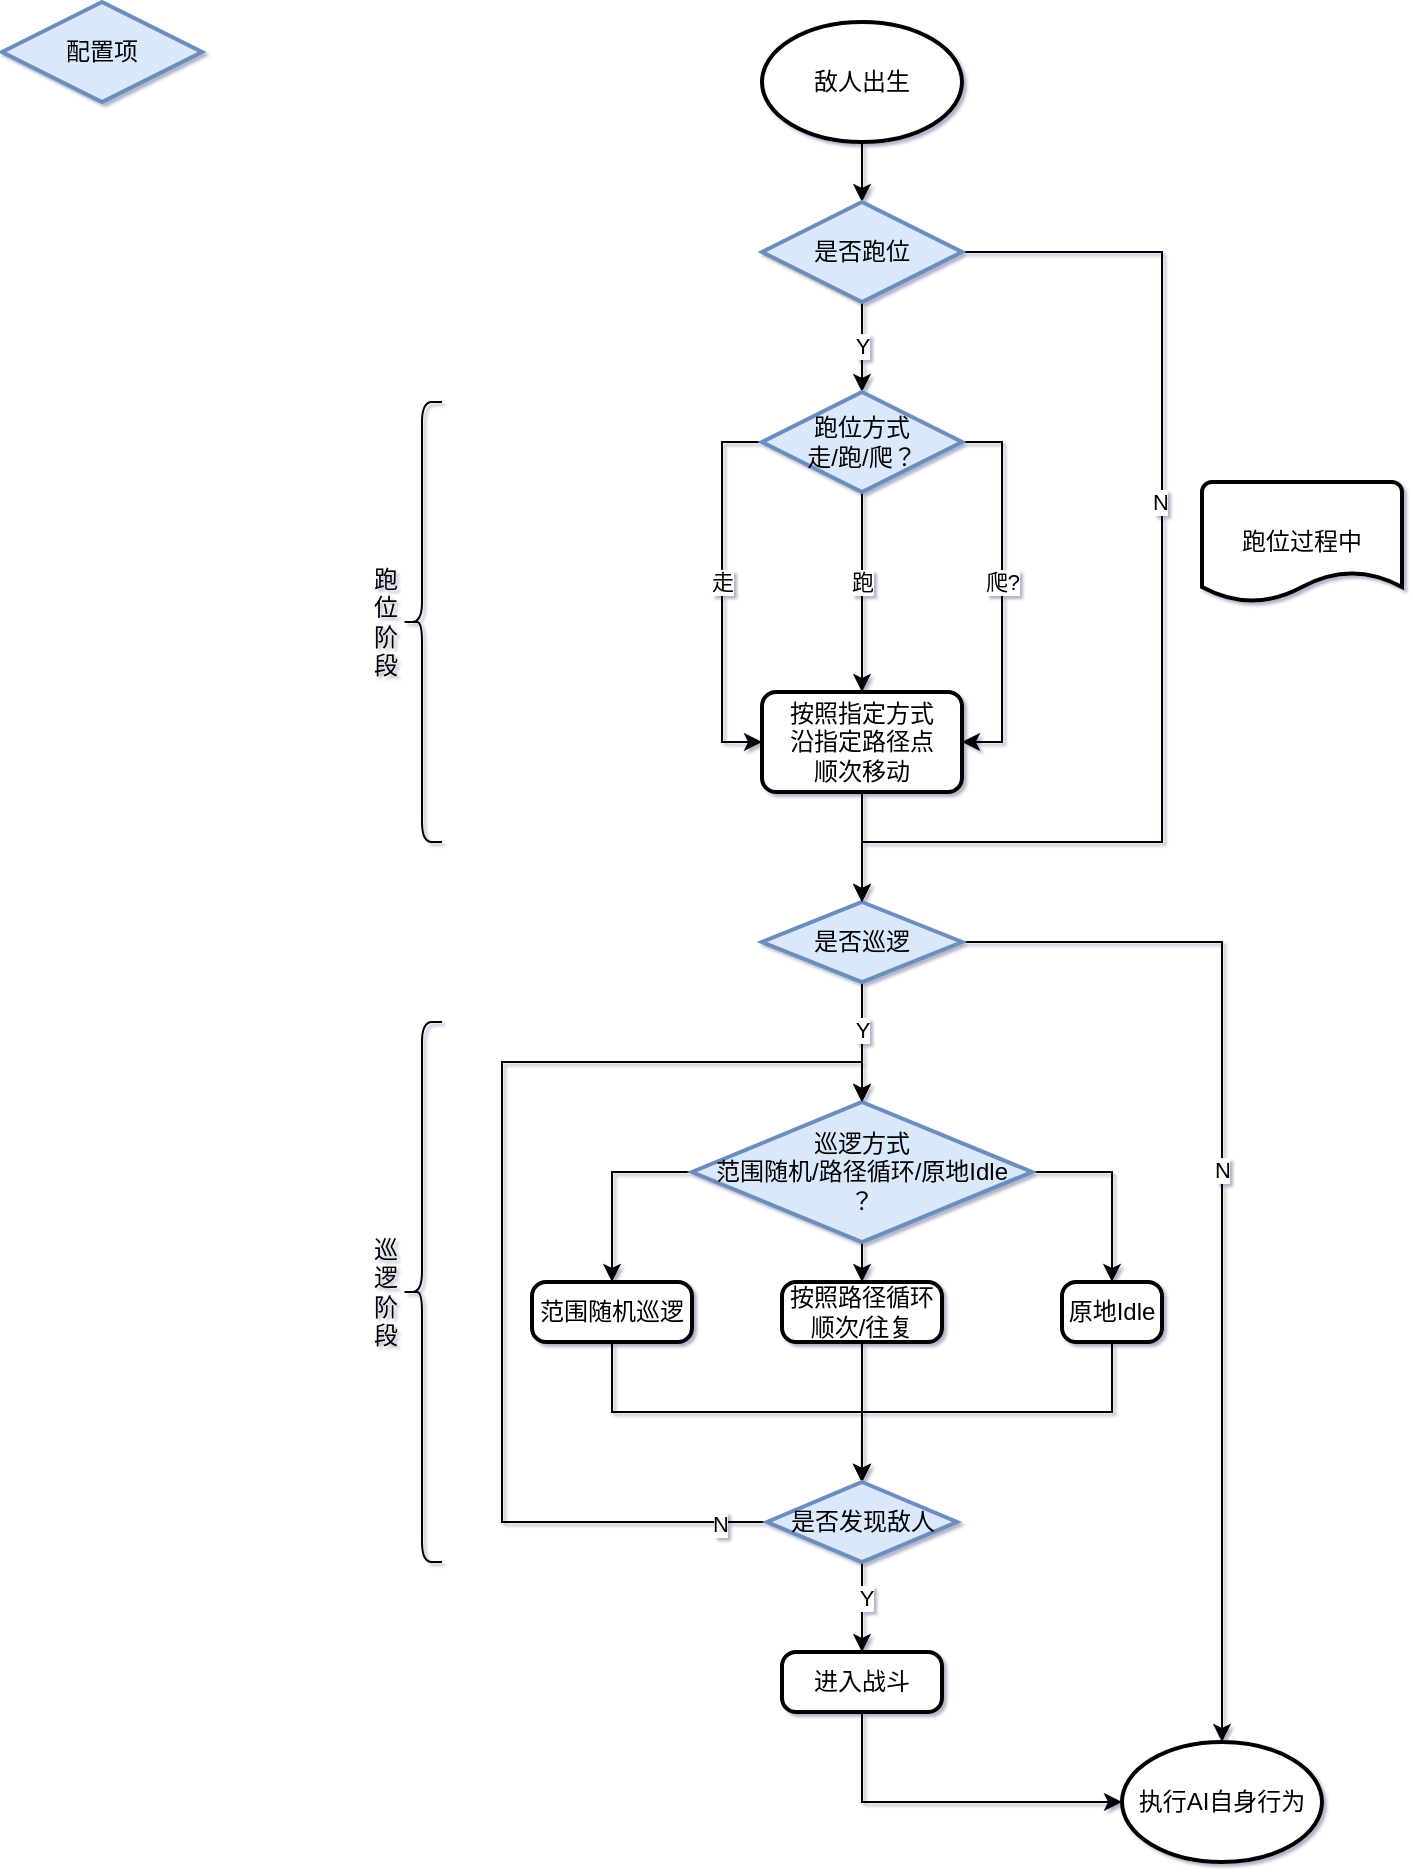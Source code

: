 <mxfile version="21.7.2" type="github">
  <diagram name="第 1 页" id="qsnWlvJeW-6cO8qMe_v3">
    <mxGraphModel dx="2128" dy="1337" grid="1" gridSize="10" guides="1" tooltips="1" connect="1" arrows="1" fold="1" page="0" pageScale="1" pageWidth="827" pageHeight="1169" background="none" math="0" shadow="1">
      <root>
        <mxCell id="0" />
        <mxCell id="1" parent="0" />
        <mxCell id="zA4d7zvXf4YAbisD_RFX-3" style="edgeStyle=orthogonalEdgeStyle;rounded=0;orthogonalLoop=1;jettySize=auto;html=1;exitX=0.5;exitY=1;exitDx=0;exitDy=0;exitPerimeter=0;entryX=0.5;entryY=0;entryDx=0;entryDy=0;entryPerimeter=0;" parent="1" source="zA4d7zvXf4YAbisD_RFX-1" target="zA4d7zvXf4YAbisD_RFX-9" edge="1">
          <mxGeometry relative="1" as="geometry">
            <mxPoint x="300" as="targetPoint" />
          </mxGeometry>
        </mxCell>
        <mxCell id="zA4d7zvXf4YAbisD_RFX-1" value="敌人出生" style="strokeWidth=2;html=1;shape=mxgraph.flowchart.start_1;whiteSpace=wrap;" parent="1" vertex="1">
          <mxGeometry x="250" y="-110" width="100" height="60" as="geometry" />
        </mxCell>
        <mxCell id="zA4d7zvXf4YAbisD_RFX-27" style="edgeStyle=orthogonalEdgeStyle;rounded=0;orthogonalLoop=1;jettySize=auto;html=1;exitX=0.5;exitY=1;exitDx=0;exitDy=0;exitPerimeter=0;entryX=0.5;entryY=0;entryDx=0;entryDy=0;entryPerimeter=0;" parent="1" source="zA4d7zvXf4YAbisD_RFX-6" target="zA4d7zvXf4YAbisD_RFX-26" edge="1">
          <mxGeometry relative="1" as="geometry" />
        </mxCell>
        <mxCell id="zA4d7zvXf4YAbisD_RFX-28" value="Y" style="edgeLabel;html=1;align=center;verticalAlign=middle;resizable=0;points=[];" parent="zA4d7zvXf4YAbisD_RFX-27" vertex="1" connectable="0">
          <mxGeometry x="-0.209" relative="1" as="geometry">
            <mxPoint as="offset" />
          </mxGeometry>
        </mxCell>
        <mxCell id="zA4d7zvXf4YAbisD_RFX-30" style="edgeStyle=orthogonalEdgeStyle;rounded=0;orthogonalLoop=1;jettySize=auto;html=1;exitX=1;exitY=0.5;exitDx=0;exitDy=0;exitPerimeter=0;entryX=0.5;entryY=0;entryDx=0;entryDy=0;entryPerimeter=0;" parent="1" source="zA4d7zvXf4YAbisD_RFX-6" target="zA4d7zvXf4YAbisD_RFX-29" edge="1">
          <mxGeometry relative="1" as="geometry" />
        </mxCell>
        <mxCell id="zA4d7zvXf4YAbisD_RFX-31" value="N" style="edgeLabel;html=1;align=center;verticalAlign=middle;resizable=0;points=[];" parent="zA4d7zvXf4YAbisD_RFX-30" vertex="1" connectable="0">
          <mxGeometry x="-0.469" y="-1" relative="1" as="geometry">
            <mxPoint x="1" y="103" as="offset" />
          </mxGeometry>
        </mxCell>
        <mxCell id="zA4d7zvXf4YAbisD_RFX-6" value="是否巡逻" style="strokeWidth=2;html=1;shape=mxgraph.flowchart.decision;whiteSpace=wrap;fillColor=#dae8fc;strokeColor=#6c8ebf;" parent="1" vertex="1">
          <mxGeometry x="250" y="330" width="100" height="40" as="geometry" />
        </mxCell>
        <mxCell id="zA4d7zvXf4YAbisD_RFX-10" style="edgeStyle=orthogonalEdgeStyle;rounded=0;orthogonalLoop=1;jettySize=auto;html=1;exitX=0.5;exitY=1;exitDx=0;exitDy=0;exitPerimeter=0;entryX=0.5;entryY=0;entryDx=0;entryDy=0;entryPerimeter=0;" parent="1" source="zA4d7zvXf4YAbisD_RFX-9" target="zA4d7zvXf4YAbisD_RFX-15" edge="1">
          <mxGeometry relative="1" as="geometry">
            <mxPoint x="300" y="160" as="targetPoint" />
          </mxGeometry>
        </mxCell>
        <mxCell id="zA4d7zvXf4YAbisD_RFX-13" value="Y" style="edgeLabel;html=1;align=center;verticalAlign=middle;resizable=0;points=[];" parent="zA4d7zvXf4YAbisD_RFX-10" vertex="1" connectable="0">
          <mxGeometry x="0.136" y="3" relative="1" as="geometry">
            <mxPoint x="-3" y="-4" as="offset" />
          </mxGeometry>
        </mxCell>
        <mxCell id="zA4d7zvXf4YAbisD_RFX-20" style="edgeStyle=orthogonalEdgeStyle;rounded=0;orthogonalLoop=1;jettySize=auto;html=1;exitX=1;exitY=0.5;exitDx=0;exitDy=0;exitPerimeter=0;entryX=0.5;entryY=0;entryDx=0;entryDy=0;entryPerimeter=0;" parent="1" source="zA4d7zvXf4YAbisD_RFX-9" target="zA4d7zvXf4YAbisD_RFX-6" edge="1">
          <mxGeometry relative="1" as="geometry">
            <Array as="points">
              <mxPoint x="450" y="5" />
              <mxPoint x="450" y="300" />
              <mxPoint x="300" y="300" />
            </Array>
          </mxGeometry>
        </mxCell>
        <mxCell id="zA4d7zvXf4YAbisD_RFX-21" value="N" style="edgeLabel;html=1;align=center;verticalAlign=middle;resizable=0;points=[];" parent="zA4d7zvXf4YAbisD_RFX-20" vertex="1" connectable="0">
          <mxGeometry x="-0.901" y="2" relative="1" as="geometry">
            <mxPoint x="70" y="127" as="offset" />
          </mxGeometry>
        </mxCell>
        <mxCell id="zA4d7zvXf4YAbisD_RFX-9" value="是否跑位" style="strokeWidth=2;html=1;shape=mxgraph.flowchart.decision;whiteSpace=wrap;fillColor=#dae8fc;strokeColor=#6c8ebf;" parent="1" vertex="1">
          <mxGeometry x="250" y="-20" width="100" height="50" as="geometry" />
        </mxCell>
        <mxCell id="zA4d7zvXf4YAbisD_RFX-22" style="edgeStyle=orthogonalEdgeStyle;rounded=0;orthogonalLoop=1;jettySize=auto;html=1;exitX=0.5;exitY=1;exitDx=0;exitDy=0;" parent="1" source="zA4d7zvXf4YAbisD_RFX-14" target="zA4d7zvXf4YAbisD_RFX-6" edge="1">
          <mxGeometry relative="1" as="geometry" />
        </mxCell>
        <mxCell id="zA4d7zvXf4YAbisD_RFX-14" value="按照指定方式&lt;br&gt;沿指定路径点&lt;br&gt;顺次移动" style="rounded=1;whiteSpace=wrap;html=1;absoluteArcSize=1;arcSize=14;strokeWidth=2;" parent="1" vertex="1">
          <mxGeometry x="250" y="225" width="100" height="50" as="geometry" />
        </mxCell>
        <mxCell id="zA4d7zvXf4YAbisD_RFX-16" style="edgeStyle=orthogonalEdgeStyle;rounded=0;orthogonalLoop=1;jettySize=auto;html=1;exitX=0;exitY=0.5;exitDx=0;exitDy=0;exitPerimeter=0;entryX=0;entryY=0.5;entryDx=0;entryDy=0;" parent="1" source="zA4d7zvXf4YAbisD_RFX-15" target="zA4d7zvXf4YAbisD_RFX-14" edge="1">
          <mxGeometry relative="1" as="geometry" />
        </mxCell>
        <mxCell id="zA4d7zvXf4YAbisD_RFX-23" value="走" style="edgeLabel;html=1;align=center;verticalAlign=middle;resizable=0;points=[];" parent="zA4d7zvXf4YAbisD_RFX-16" vertex="1" connectable="0">
          <mxGeometry relative="1" as="geometry">
            <mxPoint y="-5" as="offset" />
          </mxGeometry>
        </mxCell>
        <mxCell id="zA4d7zvXf4YAbisD_RFX-17" style="edgeStyle=orthogonalEdgeStyle;rounded=0;orthogonalLoop=1;jettySize=auto;html=1;exitX=0.5;exitY=1;exitDx=0;exitDy=0;exitPerimeter=0;entryX=0.5;entryY=0;entryDx=0;entryDy=0;" parent="1" source="zA4d7zvXf4YAbisD_RFX-15" target="zA4d7zvXf4YAbisD_RFX-14" edge="1">
          <mxGeometry relative="1" as="geometry" />
        </mxCell>
        <mxCell id="zA4d7zvXf4YAbisD_RFX-24" value="跑" style="edgeLabel;html=1;align=center;verticalAlign=middle;resizable=0;points=[];" parent="zA4d7zvXf4YAbisD_RFX-17" vertex="1" connectable="0">
          <mxGeometry relative="1" as="geometry">
            <mxPoint y="-5" as="offset" />
          </mxGeometry>
        </mxCell>
        <mxCell id="zA4d7zvXf4YAbisD_RFX-18" style="edgeStyle=orthogonalEdgeStyle;rounded=0;orthogonalLoop=1;jettySize=auto;html=1;exitX=1;exitY=0.5;exitDx=0;exitDy=0;exitPerimeter=0;entryX=1;entryY=0.5;entryDx=0;entryDy=0;" parent="1" source="zA4d7zvXf4YAbisD_RFX-15" target="zA4d7zvXf4YAbisD_RFX-14" edge="1">
          <mxGeometry relative="1" as="geometry" />
        </mxCell>
        <mxCell id="zA4d7zvXf4YAbisD_RFX-25" value="爬?" style="edgeLabel;html=1;align=center;verticalAlign=middle;resizable=0;points=[];" parent="zA4d7zvXf4YAbisD_RFX-18" vertex="1" connectable="0">
          <mxGeometry relative="1" as="geometry">
            <mxPoint y="-5" as="offset" />
          </mxGeometry>
        </mxCell>
        <mxCell id="zA4d7zvXf4YAbisD_RFX-15" value="跑位方式&lt;br&gt;走/跑/爬？" style="strokeWidth=2;html=1;shape=mxgraph.flowchart.decision;whiteSpace=wrap;fillColor=#dae8fc;strokeColor=#6c8ebf;" parent="1" vertex="1">
          <mxGeometry x="250" y="75" width="100" height="50" as="geometry" />
        </mxCell>
        <mxCell id="zA4d7zvXf4YAbisD_RFX-19" value="配置项" style="strokeWidth=2;html=1;shape=mxgraph.flowchart.decision;whiteSpace=wrap;fillColor=#dae8fc;strokeColor=#6c8ebf;" parent="1" vertex="1">
          <mxGeometry x="-130" y="-120" width="100" height="50" as="geometry" />
        </mxCell>
        <mxCell id="zA4d7zvXf4YAbisD_RFX-36" style="edgeStyle=orthogonalEdgeStyle;rounded=0;orthogonalLoop=1;jettySize=auto;html=1;exitX=0;exitY=0.5;exitDx=0;exitDy=0;exitPerimeter=0;" parent="1" source="zA4d7zvXf4YAbisD_RFX-26" target="zA4d7zvXf4YAbisD_RFX-33" edge="1">
          <mxGeometry relative="1" as="geometry" />
        </mxCell>
        <mxCell id="zA4d7zvXf4YAbisD_RFX-37" style="edgeStyle=orthogonalEdgeStyle;rounded=0;orthogonalLoop=1;jettySize=auto;html=1;exitX=0.5;exitY=1;exitDx=0;exitDy=0;exitPerimeter=0;entryX=0.5;entryY=0;entryDx=0;entryDy=0;" parent="1" source="zA4d7zvXf4YAbisD_RFX-26" target="zA4d7zvXf4YAbisD_RFX-34" edge="1">
          <mxGeometry relative="1" as="geometry" />
        </mxCell>
        <mxCell id="zA4d7zvXf4YAbisD_RFX-38" style="edgeStyle=orthogonalEdgeStyle;rounded=0;orthogonalLoop=1;jettySize=auto;html=1;exitX=1;exitY=0.5;exitDx=0;exitDy=0;exitPerimeter=0;" parent="1" source="zA4d7zvXf4YAbisD_RFX-26" target="zA4d7zvXf4YAbisD_RFX-35" edge="1">
          <mxGeometry relative="1" as="geometry" />
        </mxCell>
        <mxCell id="zA4d7zvXf4YAbisD_RFX-26" value="巡逻方式&lt;br&gt;范围随机/路径循环/原地Idle&lt;br&gt;？" style="strokeWidth=2;html=1;shape=mxgraph.flowchart.decision;whiteSpace=wrap;fillColor=#dae8fc;strokeColor=#6c8ebf;" parent="1" vertex="1">
          <mxGeometry x="215" y="430" width="170" height="70" as="geometry" />
        </mxCell>
        <mxCell id="zA4d7zvXf4YAbisD_RFX-29" value="执行AI自身行为" style="strokeWidth=2;html=1;shape=mxgraph.flowchart.start_1;whiteSpace=wrap;" parent="1" vertex="1">
          <mxGeometry x="430" y="750" width="100" height="60" as="geometry" />
        </mxCell>
        <mxCell id="zA4d7zvXf4YAbisD_RFX-40" style="edgeStyle=orthogonalEdgeStyle;rounded=0;orthogonalLoop=1;jettySize=auto;html=1;exitX=0.5;exitY=1;exitDx=0;exitDy=0;entryX=0.5;entryY=0;entryDx=0;entryDy=0;entryPerimeter=0;" parent="1" source="zA4d7zvXf4YAbisD_RFX-33" target="zA4d7zvXf4YAbisD_RFX-39" edge="1">
          <mxGeometry relative="1" as="geometry" />
        </mxCell>
        <mxCell id="zA4d7zvXf4YAbisD_RFX-33" value="范围随机巡逻" style="rounded=1;whiteSpace=wrap;html=1;absoluteArcSize=1;arcSize=14;strokeWidth=2;" parent="1" vertex="1">
          <mxGeometry x="135" y="520" width="80" height="30" as="geometry" />
        </mxCell>
        <mxCell id="zA4d7zvXf4YAbisD_RFX-41" style="edgeStyle=orthogonalEdgeStyle;rounded=0;orthogonalLoop=1;jettySize=auto;html=1;exitX=0.5;exitY=1;exitDx=0;exitDy=0;" parent="1" source="zA4d7zvXf4YAbisD_RFX-34" edge="1">
          <mxGeometry relative="1" as="geometry">
            <mxPoint x="299.931" y="620" as="targetPoint" />
          </mxGeometry>
        </mxCell>
        <mxCell id="zA4d7zvXf4YAbisD_RFX-34" value="按照路径循环&lt;br&gt;顺次/往复" style="rounded=1;whiteSpace=wrap;html=1;absoluteArcSize=1;arcSize=14;strokeWidth=2;" parent="1" vertex="1">
          <mxGeometry x="260" y="520" width="80" height="30" as="geometry" />
        </mxCell>
        <mxCell id="zA4d7zvXf4YAbisD_RFX-42" style="edgeStyle=orthogonalEdgeStyle;rounded=0;orthogonalLoop=1;jettySize=auto;html=1;exitX=0.5;exitY=1;exitDx=0;exitDy=0;" parent="1" source="zA4d7zvXf4YAbisD_RFX-35" target="zA4d7zvXf4YAbisD_RFX-39" edge="1">
          <mxGeometry relative="1" as="geometry" />
        </mxCell>
        <mxCell id="zA4d7zvXf4YAbisD_RFX-35" value="原地Idle" style="rounded=1;whiteSpace=wrap;html=1;absoluteArcSize=1;arcSize=14;strokeWidth=2;" parent="1" vertex="1">
          <mxGeometry x="400" y="520" width="50" height="30" as="geometry" />
        </mxCell>
        <mxCell id="zA4d7zvXf4YAbisD_RFX-44" style="edgeStyle=orthogonalEdgeStyle;rounded=0;orthogonalLoop=1;jettySize=auto;html=1;exitX=0.5;exitY=1;exitDx=0;exitDy=0;exitPerimeter=0;" parent="1" source="zA4d7zvXf4YAbisD_RFX-39" target="zA4d7zvXf4YAbisD_RFX-43" edge="1">
          <mxGeometry relative="1" as="geometry" />
        </mxCell>
        <mxCell id="zA4d7zvXf4YAbisD_RFX-47" value="Y" style="edgeLabel;html=1;align=center;verticalAlign=middle;resizable=0;points=[];" parent="zA4d7zvXf4YAbisD_RFX-44" vertex="1" connectable="0">
          <mxGeometry x="-0.222" y="2" relative="1" as="geometry">
            <mxPoint as="offset" />
          </mxGeometry>
        </mxCell>
        <mxCell id="zA4d7zvXf4YAbisD_RFX-45" style="edgeStyle=orthogonalEdgeStyle;rounded=0;orthogonalLoop=1;jettySize=auto;html=1;exitX=0;exitY=0.5;exitDx=0;exitDy=0;exitPerimeter=0;entryX=0.5;entryY=0;entryDx=0;entryDy=0;entryPerimeter=0;" parent="1" source="zA4d7zvXf4YAbisD_RFX-39" target="zA4d7zvXf4YAbisD_RFX-26" edge="1">
          <mxGeometry relative="1" as="geometry">
            <Array as="points">
              <mxPoint x="120" y="640" />
              <mxPoint x="120" y="410" />
              <mxPoint x="300" y="410" />
            </Array>
          </mxGeometry>
        </mxCell>
        <mxCell id="zA4d7zvXf4YAbisD_RFX-46" value="N" style="edgeLabel;html=1;align=center;verticalAlign=middle;resizable=0;points=[];" parent="zA4d7zvXf4YAbisD_RFX-45" vertex="1" connectable="0">
          <mxGeometry x="-0.917" y="1" relative="1" as="geometry">
            <mxPoint as="offset" />
          </mxGeometry>
        </mxCell>
        <mxCell id="zA4d7zvXf4YAbisD_RFX-39" value="是否发现敌人" style="strokeWidth=2;html=1;shape=mxgraph.flowchart.decision;whiteSpace=wrap;fillColor=#dae8fc;strokeColor=#6c8ebf;" parent="1" vertex="1">
          <mxGeometry x="252.5" y="620" width="95" height="40" as="geometry" />
        </mxCell>
        <mxCell id="zA4d7zvXf4YAbisD_RFX-48" style="edgeStyle=orthogonalEdgeStyle;rounded=0;orthogonalLoop=1;jettySize=auto;html=1;exitX=0.5;exitY=1;exitDx=0;exitDy=0;entryX=0;entryY=0.5;entryDx=0;entryDy=0;entryPerimeter=0;" parent="1" source="zA4d7zvXf4YAbisD_RFX-43" target="zA4d7zvXf4YAbisD_RFX-29" edge="1">
          <mxGeometry relative="1" as="geometry" />
        </mxCell>
        <mxCell id="zA4d7zvXf4YAbisD_RFX-43" value="进入战斗" style="rounded=1;whiteSpace=wrap;html=1;absoluteArcSize=1;arcSize=14;strokeWidth=2;" parent="1" vertex="1">
          <mxGeometry x="260" y="705" width="80" height="30" as="geometry" />
        </mxCell>
        <mxCell id="Sy0rRWAcBeGMcVVUymvI-5" value="跑位阶段" style="shape=curlyBracket;whiteSpace=wrap;html=1;rounded=1;labelPosition=left;verticalLabelPosition=middle;align=right;verticalAlign=middle;" vertex="1" parent="1">
          <mxGeometry x="70" y="80" width="20" height="220" as="geometry" />
        </mxCell>
        <mxCell id="Sy0rRWAcBeGMcVVUymvI-6" value="巡逻阶段" style="shape=curlyBracket;whiteSpace=wrap;html=1;rounded=1;labelPosition=left;verticalLabelPosition=middle;align=right;verticalAlign=middle;" vertex="1" parent="1">
          <mxGeometry x="70" y="390" width="20" height="270" as="geometry" />
        </mxCell>
        <mxCell id="Sy0rRWAcBeGMcVVUymvI-7" value="跑位过程中" style="strokeWidth=2;html=1;shape=mxgraph.flowchart.document2;whiteSpace=wrap;size=0.25;" vertex="1" parent="1">
          <mxGeometry x="470" y="120" width="100" height="60" as="geometry" />
        </mxCell>
      </root>
    </mxGraphModel>
  </diagram>
</mxfile>
